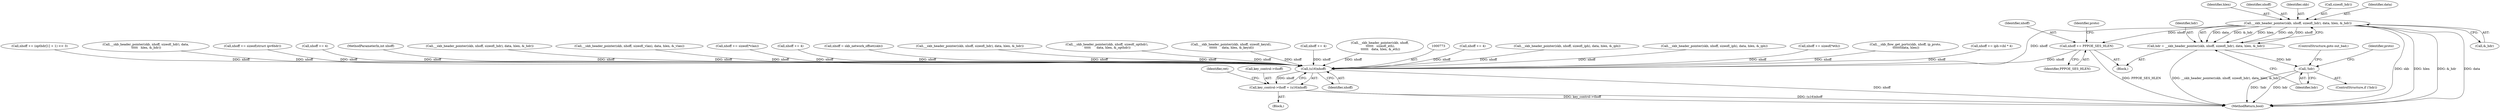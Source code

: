 digraph "0_linux_a6e544b0a88b53114bfa5a57e21b7be7a8dfc9d0@pointer" {
"1000395" [label="(Call,__skb_header_pointer(skb, nhoff, sizeof(_hdr), data, hlen, &_hdr))"];
"1000393" [label="(Call,hdr = __skb_header_pointer(skb, nhoff, sizeof(_hdr), data, hlen, &_hdr))"];
"1000405" [label="(Call,!hdr)"];
"1000413" [label="(Call,nhoff += PPPOE_SES_HLEN)"];
"1000772" [label="(Call,(u16)nhoff)"];
"1000768" [label="(Call,key_control->thoff = (u16)nhoff)"];
"1000624" [label="(Call,nhoff += 4)"];
"1000401" [label="(Identifier,hlen)"];
"1000397" [label="(Identifier,nhoff)"];
"1000197" [label="(Call,__skb_header_pointer(skb, nhoff, sizeof(_iph), data, hlen, &_iph))"];
"1000768" [label="(Call,key_control->thoff = (u16)nhoff)"];
"1000272" [label="(Call,__skb_header_pointer(skb, nhoff, sizeof(_iph), data, hlen, &_iph))"];
"1000393" [label="(Call,hdr = __skb_header_pointer(skb, nhoff, sizeof(_hdr), data, hlen, &_hdr))"];
"1000774" [label="(Identifier,nhoff)"];
"1000413" [label="(Call,nhoff += PPPOE_SES_HLEN)"];
"1000415" [label="(Identifier,PPPOE_SES_HLEN)"];
"1000777" [label="(MethodReturn,bool)"];
"1000406" [label="(Identifier,hdr)"];
"1000395" [label="(Call,__skb_header_pointer(skb, nhoff, sizeof(_hdr), data, hlen, &_hdr))"];
"1000394" [label="(Identifier,hdr)"];
"1000664" [label="(Call,nhoff += sizeof(*eth))"];
"1000772" [label="(Call,(u16)nhoff)"];
"1000747" [label="(Call,__skb_flow_get_ports(skb, nhoff, ip_proto,\n \t\t\t\t\t\t\tdata, hlen))"];
"1000216" [label="(Call,nhoff += iph->ihl * 4)"];
"1000402" [label="(Call,&_hdr)"];
"1000776" [label="(Identifier,ret)"];
"1000702" [label="(Call,nhoff += (opthdr[1] + 1) << 3)"];
"1000407" [label="(ControlStructure,goto out_bad;)"];
"1000472" [label="(Call,__skb_header_pointer(skb, nhoff, sizeof(_hdr), data,\n \t\t\t\t\t   hlen, &_hdr))"];
"1000290" [label="(Call,nhoff += sizeof(struct ipv6hdr))"];
"1000391" [label="(Block,)"];
"1000396" [label="(Identifier,skb)"];
"1000571" [label="(Call,nhoff += 4)"];
"1000398" [label="(Call,sizeof(_hdr))"];
"1000417" [label="(Identifier,proto)"];
"1000110" [label="(MethodParameterIn,int nhoff)"];
"1000427" [label="(Call,__skb_header_pointer(skb, nhoff, sizeof(_hdr), data, hlen, &_hdr))"];
"1000350" [label="(Call,__skb_header_pointer(skb, nhoff, sizeof(_vlan), data, hlen, &_vlan))"];
"1000385" [label="(Call,nhoff += sizeof(*vlan))"];
"1000404" [label="(ControlStructure,if (!hdr))"];
"1000769" [label="(Call,key_control->thoff)"];
"1000633" [label="(Call,nhoff += 4)"];
"1000141" [label="(Call,nhoff = skb_network_offset(skb))"];
"1000112" [label="(Block,)"];
"1000544" [label="(Call,__skb_header_pointer(skb, nhoff, sizeof(_hdr), data, hlen, &_hdr))"];
"1000400" [label="(Identifier,data)"];
"1000414" [label="(Identifier,nhoff)"];
"1000409" [label="(Identifier,proto)"];
"1000684" [label="(Call,__skb_header_pointer(skb, nhoff, sizeof(_opthdr),\n \t\t\t\t\t      data, hlen, &_opthdr))"];
"1000594" [label="(Call,__skb_header_pointer(skb, nhoff, sizeof(_keyid),\n \t\t\t\t\t\t     data, hlen, &_keyid))"];
"1000580" [label="(Call,nhoff += 4)"];
"1000646" [label="(Call,__skb_header_pointer(skb, nhoff,\n \t\t\t\t\t\t   sizeof(_eth),\n \t\t\t\t\t\t   data, hlen, &_eth))"];
"1000405" [label="(Call,!hdr)"];
"1000395" -> "1000393"  [label="AST: "];
"1000395" -> "1000402"  [label="CFG: "];
"1000396" -> "1000395"  [label="AST: "];
"1000397" -> "1000395"  [label="AST: "];
"1000398" -> "1000395"  [label="AST: "];
"1000400" -> "1000395"  [label="AST: "];
"1000401" -> "1000395"  [label="AST: "];
"1000402" -> "1000395"  [label="AST: "];
"1000393" -> "1000395"  [label="CFG: "];
"1000395" -> "1000777"  [label="DDG: skb"];
"1000395" -> "1000777"  [label="DDG: hlen"];
"1000395" -> "1000777"  [label="DDG: &_hdr"];
"1000395" -> "1000777"  [label="DDG: data"];
"1000395" -> "1000393"  [label="DDG: data"];
"1000395" -> "1000393"  [label="DDG: &_hdr"];
"1000395" -> "1000393"  [label="DDG: hlen"];
"1000395" -> "1000393"  [label="DDG: skb"];
"1000395" -> "1000393"  [label="DDG: nhoff"];
"1000395" -> "1000413"  [label="DDG: nhoff"];
"1000395" -> "1000772"  [label="DDG: nhoff"];
"1000393" -> "1000391"  [label="AST: "];
"1000394" -> "1000393"  [label="AST: "];
"1000406" -> "1000393"  [label="CFG: "];
"1000393" -> "1000777"  [label="DDG: __skb_header_pointer(skb, nhoff, sizeof(_hdr), data, hlen, &_hdr)"];
"1000393" -> "1000405"  [label="DDG: hdr"];
"1000405" -> "1000404"  [label="AST: "];
"1000405" -> "1000406"  [label="CFG: "];
"1000406" -> "1000405"  [label="AST: "];
"1000407" -> "1000405"  [label="CFG: "];
"1000409" -> "1000405"  [label="CFG: "];
"1000405" -> "1000777"  [label="DDG: !hdr"];
"1000405" -> "1000777"  [label="DDG: hdr"];
"1000413" -> "1000391"  [label="AST: "];
"1000413" -> "1000415"  [label="CFG: "];
"1000414" -> "1000413"  [label="AST: "];
"1000415" -> "1000413"  [label="AST: "];
"1000417" -> "1000413"  [label="CFG: "];
"1000413" -> "1000777"  [label="DDG: PPPOE_SES_HLEN"];
"1000413" -> "1000772"  [label="DDG: nhoff"];
"1000772" -> "1000768"  [label="AST: "];
"1000772" -> "1000774"  [label="CFG: "];
"1000773" -> "1000772"  [label="AST: "];
"1000774" -> "1000772"  [label="AST: "];
"1000768" -> "1000772"  [label="CFG: "];
"1000772" -> "1000777"  [label="DDG: nhoff"];
"1000772" -> "1000768"  [label="DDG: nhoff"];
"1000290" -> "1000772"  [label="DDG: nhoff"];
"1000216" -> "1000772"  [label="DDG: nhoff"];
"1000272" -> "1000772"  [label="DDG: nhoff"];
"1000684" -> "1000772"  [label="DDG: nhoff"];
"1000197" -> "1000772"  [label="DDG: nhoff"];
"1000385" -> "1000772"  [label="DDG: nhoff"];
"1000633" -> "1000772"  [label="DDG: nhoff"];
"1000427" -> "1000772"  [label="DDG: nhoff"];
"1000141" -> "1000772"  [label="DDG: nhoff"];
"1000544" -> "1000772"  [label="DDG: nhoff"];
"1000594" -> "1000772"  [label="DDG: nhoff"];
"1000646" -> "1000772"  [label="DDG: nhoff"];
"1000472" -> "1000772"  [label="DDG: nhoff"];
"1000747" -> "1000772"  [label="DDG: nhoff"];
"1000571" -> "1000772"  [label="DDG: nhoff"];
"1000580" -> "1000772"  [label="DDG: nhoff"];
"1000624" -> "1000772"  [label="DDG: nhoff"];
"1000702" -> "1000772"  [label="DDG: nhoff"];
"1000350" -> "1000772"  [label="DDG: nhoff"];
"1000664" -> "1000772"  [label="DDG: nhoff"];
"1000110" -> "1000772"  [label="DDG: nhoff"];
"1000768" -> "1000112"  [label="AST: "];
"1000769" -> "1000768"  [label="AST: "];
"1000776" -> "1000768"  [label="CFG: "];
"1000768" -> "1000777"  [label="DDG: key_control->thoff"];
"1000768" -> "1000777"  [label="DDG: (u16)nhoff"];
}
